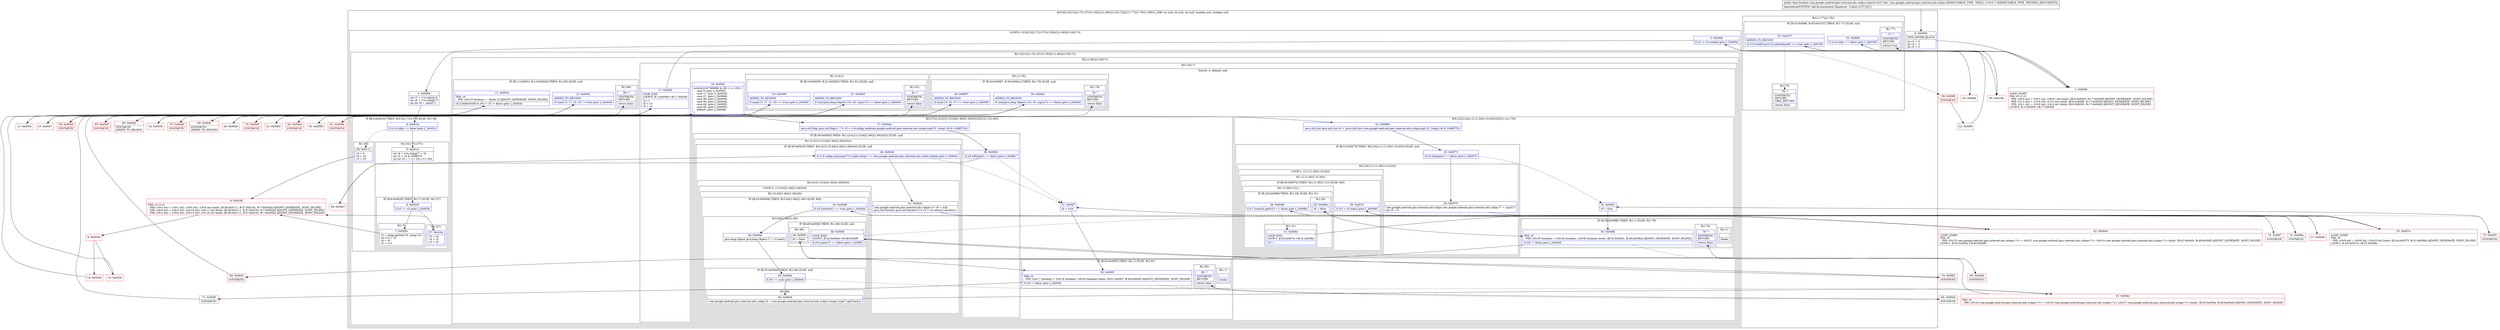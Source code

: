 digraph "CFG forcom.google.android.gms.internal.ads.zzdpn.zzam(Ljava\/lang\/Object;)Z" {
subgraph cluster_Region_1044557421 {
label = "R(3:0|(3:3|(2:5|(1:7)(1:57))(1:58)|(2:(1:80)|(2:16|17)))|(2:(1:77)|(1:76))) | DECL_VAR: int null, int null, int null, boolean null, boolean null\l";
node [shape=record,color=blue];
Node_0 [shape=record,label="{0\:\ 0x0000|MTH_ENTER_BLOCK\l|int r1 = 0\lint r3 = \-1\lint r0 = 0\l}"];
subgraph cluster_LoopRegion_595595614 {
label = "LOOP:0: (3:3|(2:5|(1:7)(1:57))(1:58)|(2:(1:80)|(2:16|17)))";
node [shape=record,color=blue];
Node_2 [shape=record,label="{2\:\ 0x000b|if (r1 \< r14.zzhka) goto L_0x000d\l}"];
subgraph cluster_Region_1691640845 {
label = "R(3:3|(2:5|(1:7)(1:57))(1:58)|(2:(1:80)|(2:16|17)))";
node [shape=record,color=blue];
Node_3 [shape=record,label="{3\:\ 0x000d|int r7 = r14.zzhjz[r1]\lint r8 = r14.zzhjq[r7]\lint int r9 = zzgu(r7)\l}"];
subgraph cluster_IfRegion_1922548899 {
label = "IF [B:4:0x001b] THEN: R(2:5|(1:7)(1:57)) ELSE: R(1:58)";
node [shape=record,color=blue];
Node_4 [shape=record,label="{4\:\ 0x001b|if (r14.zzhjx == false) goto L_0x001d\l}"];
subgraph cluster_Region_1920255185 {
label = "R(2:5|(1:7)(1:57))";
node [shape=record,color=blue];
Node_5 [shape=record,label="{5\:\ 0x001d|int r4 = r14.zzhjq[r7 + 2]\lint r5 = r4 & 1048575\lint int r4 = 1 \<\< (r4 \>\>\> 20)\l}"];
subgraph cluster_IfRegion_1330552636 {
label = "IF [B:6:0x0029] THEN: R(1:7) ELSE: R(1:57)";
node [shape=record,color=blue];
Node_6 [shape=record,label="{6\:\ 0x0029|if (r5 != r3) goto L_0x002b\l}"];
subgraph cluster_Region_106671039 {
label = "R(1:7)";
node [shape=record,color=blue];
Node_7 [shape=record,label="{7\:\ 0x002b|r3 = zzhjp.getInt(r15, (long) r5)\lint r13 = r4\lr4 = r5\lr5 = r13\l}"];
}
subgraph cluster_Region_376361738 {
label = "R(1:57)";
node [shape=record,color=blue];
Node_57 [shape=record,label="{57\:\ 0x010c|r5 = r4\lr4 = r3\lr3 = r0\l}"];
}
}
}
subgraph cluster_Region_893860472 {
label = "R(1:58)";
node [shape=record,color=blue];
Node_58 [shape=record,label="{58\:\ 0x0111|r5 = 0\lr4 = r3\lr3 = r0\l}"];
}
}
subgraph cluster_Region_1420260279 {
label = "R(2:(1:80)|(2:16|17))";
node [shape=record,color=blue];
subgraph cluster_IfRegion_1232605916 {
label = "IF [B:11:0x003c, B:13:0x0042] THEN: R(1:80) ELSE: null";
node [shape=record,color=blue];
Node_11 [shape=record,label="{11\:\ 0x003c|PHI: r0 \l  PHI: (r0v10 boolean) =  binds: [] A[DONT_GENERATE, DONT_INLINE]\l|if (((268435456 & r9) != 0) != false) goto L_0x003e\l}"];
Node_13 [shape=record,label="{13\:\ 0x0042|ADDED_TO_REGION\l|if (zza(r15, r7, r3, r5) != true) goto L_0x0044\l}"];
subgraph cluster_Region_907711850 {
label = "R(1:80)";
node [shape=record,color=blue];
Node_80 [shape=record,label="{80\:\ ?|SYNTHETIC\lRETURN\l|return false\l}"];
}
}
subgraph cluster_Region_140129395 {
label = "R(2:16|17)";
node [shape=record,color=blue];
subgraph cluster_SwitchRegion_584069424 {
label = "Switch: 4, default: null";
node [shape=record,color=blue];
Node_16 [shape=record,label="{16\:\ 0x004c|switch(((267386880 & r9) \>\>\> 20)) \{\l    case 9: goto L_0x0055;\l    case 17: goto L_0x0055;\l    case 27: goto L_0x0066;\l    case 49: goto L_0x0066;\l    case 50: goto L_0x00a4;\l    case 60: goto L_0x0093;\l    case 68: goto L_0x0093;\l    default: goto L_0x004f;\l\}\l}"];
subgraph cluster_Region_1201435461 {
label = "R(1:(1:81))";
node [shape=record,color=blue];
subgraph cluster_IfRegion_703491706 {
label = "IF [B:19:0x0059, B:21:0x0063] THEN: R(1:81) ELSE: null";
node [shape=record,color=blue];
Node_19 [shape=record,label="{19\:\ 0x0059|ADDED_TO_REGION\l|if (zza(r15, r7, r3, r5) == true) goto L_0x005b\l}"];
Node_21 [shape=record,label="{21\:\ 0x0063|ADDED_TO_REGION\l|if (zza((java.lang.Object) r15, r9, zzgr(r7)) == false) goto L_0x0044\l}"];
subgraph cluster_Region_190973385 {
label = "R(1:81)";
node [shape=record,color=blue];
Node_81 [shape=record,label="{81\:\ ?|SYNTHETIC\lRETURN\l|return false\l}"];
}
}
}
subgraph cluster_Region_924668034 {
label = "R(4:22|(2:24|(1:(1:(1:29)(1:31))(0)))|32|(1:1)(1:78))";
node [shape=record,color=blue];
Node_22 [shape=record,label="{22\:\ 0x0066|java.util.List java.util.List r0 = (java.util.List) com.google.android.gms.internal.ads.zzdqy.zzp(r15, (long) (r9 & 1048575))\l}"];
subgraph cluster_IfRegion_1378949457 {
label = "IF [B:23:0x0073] THEN: R(2:24|(1:(1:(1:29)(1:31))(0))) ELSE: null";
node [shape=record,color=blue];
Node_23 [shape=record,label="{23\:\ 0x0073|if (r0.isEmpty() == false) goto L_0x0075\l}"];
subgraph cluster_Region_628491717 {
label = "R(2:24|(1:(1:(1:29)(1:31))(0)))";
node [shape=record,color=blue];
Node_24 [shape=record,label="{24\:\ 0x0075|com.google.android.gms.internal.ads.zzdqa com.google.android.gms.internal.ads.zzdqa r7 = zzgr(r7)\lint r5 = 0\l}"];
subgraph cluster_LoopRegion_1689773529 {
label = "LOOP:1: (1:(1:(1:29)(1:31))(0))";
node [shape=record,color=blue];
subgraph cluster_Region_107257312 {
label = "R(1:(1:(1:29)(1:31))(0))";
node [shape=record,color=blue];
subgraph cluster_IfRegion_1280655877 {
label = "IF [B:26:0x007e] THEN: R(1:(1:29)(1:31)) ELSE: R(0)";
node [shape=record,color=blue];
Node_26 [shape=record,label="{26\:\ 0x007e|if (r5 \< r0.size()) goto L_0x0080\l}"];
subgraph cluster_Region_575062066 {
label = "R(1:(1:29)(1:31))";
node [shape=record,color=blue];
subgraph cluster_IfRegion_629730162 {
label = "IF [B:28:0x0088] THEN: R(1:29) ELSE: R(1:31)";
node [shape=record,color=blue];
Node_28 [shape=record,label="{28\:\ 0x0088|if (r7.zzam(r0.get(r5)) == false) goto L_0x008a\l}"];
subgraph cluster_Region_982067951 {
label = "R(1:29)";
node [shape=record,color=blue];
Node_29 [shape=record,label="{29\:\ 0x008a|r0 = false\l}"];
}
subgraph cluster_Region_1613252478 {
label = "R(1:31)";
node [shape=record,color=blue];
Node_31 [shape=record,label="{31\:\ 0x008e|LOOP_END\lLOOP:1: B:25:0x007a\-\>B:31:0x008e\l|r5++\l}"];
}
}
}
subgraph cluster_Region_965854718 {
label = "R(0)";
node [shape=record,color=blue];
}
}
}
}
}
}
Node_32 [shape=record,label="{32\:\ 0x0091|r0 = true\l}"];
subgraph cluster_IfRegion_1658021432 {
label = "IF [B:30:0x008b] THEN: R(1:1) ELSE: R(1:78)";
node [shape=record,color=blue];
Node_30 [shape=record,label="{30\:\ 0x008b|PHI: r0 \l  PHI: (r0v35 boolean) = (r0v34 boolean), (r0v36 boolean) binds: [B:32:0x0091, B:29:0x008a] A[DONT_GENERATE, DONT_INLINE]\l|if (r0 != false) goto L_0x004f\l}"];
subgraph cluster_Region_1081768991 {
label = "R(1:1)";
node [shape=record,color=blue];
Node_InsnContainer_1411998578 [shape=record,label="{|break\l}"];
}
subgraph cluster_Region_1671488060 {
label = "R(1:78)";
node [shape=record,color=blue];
Node_78 [shape=record,label="{78\:\ ?|SYNTHETIC\lRETURN\l|return false\l}"];
}
}
}
subgraph cluster_Region_1180923448 {
label = "R(4:37|(1:(2:41|(1:(3:44|(1:46)|(1:49))(0))))|51|(1:1)(1:82))";
node [shape=record,color=blue];
Node_37 [shape=record,label="{37\:\ 0x00a4|java.util.Map java.util.Map\<?, ?\> r5 = r14.zzhkg.zzaf(com.google.android.gms.internal.ads.zzdqy.zzp(r15, (long) (r9 & 1048575)))\l}"];
subgraph cluster_IfRegion_622941173 {
label = "IF [B:38:0x00b5] THEN: R(1:(2:41|(1:(3:44|(1:46)|(1:49))(0)))) ELSE: null";
node [shape=record,color=blue];
Node_38 [shape=record,label="{38\:\ 0x00b5|if (r5.isEmpty() == false) goto L_0x00b7\l}"];
subgraph cluster_Region_448506582 {
label = "R(1:(2:41|(1:(3:44|(1:46)|(1:49))(0))))";
node [shape=record,color=blue];
subgraph cluster_IfRegion_1903173622 {
label = "IF [B:40:0x00c9] THEN: R(2:41|(1:(3:44|(1:46)|(1:49))(0))) ELSE: null";
node [shape=record,color=blue];
Node_40 [shape=record,label="{40\:\ 0x00c9|if (r14.zzhkg.zzaj(zzgs(r7)).zzhjk.zzbaj() == com.google.android.gms.internal.ads.zzdrm.zzhnk) goto L_0x00cb\l}"];
subgraph cluster_Region_2019925651 {
label = "R(2:41|(1:(3:44|(1:46)|(1:49))(0)))";
node [shape=record,color=blue];
Node_41 [shape=record,label="{41\:\ 0x00cb|com.google.android.gms.internal.ads.zzdqa\<?\> r0 = null\ljava.util.Iterator java.util.Iterator\<?\> r5 = r5.values().iterator()\l}"];
subgraph cluster_LoopRegion_162703130 {
label = "LOOP:2: (1:(3:44|(1:46)|(1:49))(0))";
node [shape=record,color=blue];
subgraph cluster_Region_379545517 {
label = "R(1:(3:44|(1:46)|(1:49))(0))";
node [shape=record,color=blue];
subgraph cluster_IfRegion_2010369273 {
label = "IF [B:43:0x00d8] THEN: R(3:44|(1:46)|(1:49)) ELSE: R(0)";
node [shape=record,color=blue];
Node_43 [shape=record,label="{43\:\ 0x00d8|if (r5.hasNext() == true) goto L_0x00da\l}"];
subgraph cluster_Region_872772455 {
label = "R(3:44|(1:46)|(1:49))";
node [shape=record,color=blue];
Node_44 [shape=record,label="{44\:\ 0x00da|java.lang.Object java.lang.Object r7 = r5.next()\l}"];
subgraph cluster_IfRegion_1361505944 {
label = "IF [B:45:0x00de] THEN: R(1:46) ELSE: null";
node [shape=record,color=blue];
Node_45 [shape=record,label="{45\:\ 0x00de|if (r0 == null) goto L_0x00e0\l}"];
subgraph cluster_Region_2117579856 {
label = "R(1:46)";
node [shape=record,color=blue];
Node_46 [shape=record,label="{46\:\ 0x00e0|com.google.android.gms.internal.ads.zzdqa r0 = com.google.android.gms.internal.ads.zzdpw.zzazg().zzg(r7.getClass())\l}"];
}
}
subgraph cluster_IfRegion_98792233 {
label = "IF [B:48:0x00f0] THEN: R(1:49) ELSE: null";
node [shape=record,color=blue];
Node_48 [shape=record,label="{48\:\ 0x00f0|LOOP_END\lLOOP:2: B:42:0x00d4\-\>B:48:0x00f0\l|if (r0.zzam(r7) == false) goto L_0x00f2\l}"];
subgraph cluster_Region_627766545 {
label = "R(1:49)";
node [shape=record,color=blue];
Node_49 [shape=record,label="{49\:\ 0x00f2|r0 = false\l}"];
}
}
}
subgraph cluster_Region_1917507136 {
label = "R(0)";
node [shape=record,color=blue];
}
}
}
}
}
}
}
}
Node_51 [shape=record,label="{51\:\ 0x00f7|r0 = true\l}"];
subgraph cluster_IfRegion_903884741 {
label = "IF [B:50:0x00f3] THEN: R(1:1) ELSE: R(1:82)";
node [shape=record,color=blue];
Node_50 [shape=record,label="{50\:\ 0x00f3|PHI: r0 \l  PHI: (r0v17 boolean) = (r0v16 boolean), (r0v25 boolean) binds: [B:51:0x00f7, B:49:0x00f2] A[DONT_GENERATE, DONT_INLINE]\l|if (r0 != false) goto L_0x004f\l}"];
subgraph cluster_Region_704042004 {
label = "R(1:1)";
node [shape=record,color=blue];
Node_InsnContainer_1153002632 [shape=record,label="{|break\l}"];
}
subgraph cluster_Region_1617250953 {
label = "R(1:82)";
node [shape=record,color=blue];
Node_82 [shape=record,label="{82\:\ ?|SYNTHETIC\lRETURN\l|return false\l}"];
}
}
}
subgraph cluster_Region_1422909255 {
label = "R(1:(1:79))";
node [shape=record,color=blue];
subgraph cluster_IfRegion_2014776822 {
label = "IF [B:34:0x0097, B:36:0x00a1] THEN: R(1:79) ELSE: null";
node [shape=record,color=blue];
Node_34 [shape=record,label="{34\:\ 0x0097|ADDED_TO_REGION\l|if (zza(r15, r8, r7) == true) goto L_0x0099\l}"];
Node_36 [shape=record,label="{36\:\ 0x00a1|ADDED_TO_REGION\l|if (zza((java.lang.Object) r15, r9, zzgr(r7)) == false) goto L_0x0044\l}"];
subgraph cluster_Region_1267136446 {
label = "R(1:79)";
node [shape=record,color=blue];
Node_79 [shape=record,label="{79\:\ ?|SYNTHETIC\lRETURN\l|return false\l}"];
}
}
}
}
Node_17 [shape=record,label="{17\:\ 0x004f|LOOP_END\lLOOP:0: B:1:0x0009\-\>B:17:0x004f\l|r1++\lr0 = r3\lr3 = r4\l}"];
}
}
}
}
subgraph cluster_Region_1154748266 {
label = "R(2:(1:77)|(1:76))";
node [shape=record,color=blue];
subgraph cluster_IfRegion_246359163 {
label = "IF [B:53:0x00fb, B:55:0x0107] THEN: R(1:77) ELSE: null";
node [shape=record,color=blue];
Node_53 [shape=record,label="{53\:\ 0x00fb|if (r14.zzhjv == false) goto L_0x0109\l}"];
Node_55 [shape=record,label="{55\:\ 0x0107|ADDED_TO_REGION\l|if (r14.zzhkf.zzy(r15).isInitialized() == true) goto L_0x0109\l}"];
subgraph cluster_Region_615573262 {
label = "R(1:77)";
node [shape=record,color=blue];
Node_77 [shape=record,label="{77\:\ ?|SYNTHETIC\lRETURN\l|return true\l}"];
}
}
subgraph cluster_Region_1492635425 {
label = "R(1:76)";
node [shape=record,color=blue];
Node_76 [shape=record,label="{76\:\ ?|SYNTHETIC\lRETURN\lORIG_RETURN\l|return false\l}"];
}
}
}
Node_1 [shape=record,color=red,label="{1\:\ 0x0009|LOOP_START\lPHI: r0 r1 r3 \l  PHI: (r0v2 int) = (r0v1 int), (r0v41 int) binds: [B:0:0x0000, B:17:0x004f] A[DONT_GENERATE, DONT_INLINE]\l  PHI: (r1v1 int) = (r1v0 int), (r1v2 int) binds: [B:0:0x0000, B:17:0x004f] A[DONT_GENERATE, DONT_INLINE]\l  PHI: (r3v1 int) = (r3v0 int), (r3v4 int) binds: [B:0:0x0000, B:17:0x004f] A[DONT_GENERATE, DONT_INLINE]\lLOOP:0: B:1:0x0009\-\>B:17:0x004f\l}"];
Node_8 [shape=record,color=red,label="{8\:\ 0x0036|PHI: r3 r4 r5 \l  PHI: (r3v3 int) = (r3v2 int), (r3v5 int), (r3v6 int) binds: [B:58:0x0111, B:57:0x010c, B:7:0x002b] A[DONT_GENERATE, DONT_INLINE]\l  PHI: (r4v5 int) = (r4v4 int), (r4v10 int), (r4v11 int) binds: [B:58:0x0111, B:57:0x010c, B:7:0x002b] A[DONT_GENERATE, DONT_INLINE]\l  PHI: (r5v1 int) = (r5v0 int), (r5v13 int), (r5v14 int) binds: [B:58:0x0111, B:57:0x010c, B:7:0x002b] A[DONT_GENERATE, DONT_INLINE]\l}"];
Node_9 [shape=record,color=red,label="{9\:\ 0x0039}"];
Node_10 [shape=record,color=red,label="{10\:\ 0x003b}"];
Node_12 [shape=record,color=red,label="{12\:\ 0x003e}"];
Node_14 [shape=record,color=red,label="{14\:\ 0x0045}"];
Node_15 [shape=record,color=red,label="{15\:\ 0x0047}"];
Node_18 [shape=record,color=red,label="{18\:\ 0x0055}"];
Node_20 [shape=record,color=red,label="{20\:\ 0x005b}"];
Node_25 [shape=record,color=red,label="{25\:\ 0x007a|LOOP_START\lPHI: r5 \l  PHI: (r5v9 int) = (r5v8 int), (r5v10 int) binds: [B:24:0x0075, B:31:0x008e] A[DONT_GENERATE, DONT_INLINE]\lLOOP:1: B:25:0x007a\-\>B:31:0x008e\l}"];
Node_27 [shape=record,color=red,label="{27\:\ 0x0080}"];
Node_33 [shape=record,color=red,label="{33\:\ 0x0093}"];
Node_35 [shape=record,color=red,label="{35\:\ 0x0099}"];
Node_39 [shape=record,color=red,label="{39\:\ 0x00b7}"];
Node_42 [shape=record,color=red,label="{42\:\ 0x00d4|LOOP_START\lPHI: r0 \l  PHI: (r0v23 com.google.android.gms.internal.ads.zzdqa\<?\>) = (r0v22 com.google.android.gms.internal.ads.zzdqa\<?\>), (r0v24 com.google.android.gms.internal.ads.zzdqa\<?\>) binds: [B:41:0x00cb, B:48:0x00f0] A[DONT_GENERATE, DONT_INLINE]\lLOOP:2: B:42:0x00d4\-\>B:48:0x00f0\l}"];
Node_47 [shape=record,color=red,label="{47\:\ 0x00ec|PHI: r0 \l  PHI: (r0v24 com.google.android.gms.internal.ads.zzdqa\<?\>) = (r0v23 com.google.android.gms.internal.ads.zzdqa\<?\>), (r0v27 com.google.android.gms.internal.ads.zzdqa\<?\>) binds: [B:45:0x00de, B:46:0x00e0] A[DONT_GENERATE, DONT_INLINE]\l}"];
Node_52 [shape=record,color=red,label="{52\:\ 0x00f9}"];
Node_54 [shape=record,color=red,label="{54\:\ 0x00fd}"];
Node_56 [shape=record,color=red,label="{56\:\ 0x0109}"];
Node_59 [shape=record,color=red,label="{59\:\ 0x00f9|SYNTHETIC\l}"];
Node_60 [shape=record,color=red,label="{60\:\ 0x0044|SYNTHETIC\l}"];
Node_61 [shape=record,color=red,label="{61\:\ 0x0044|SYNTHETIC\l}"];
Node_62 [shape=record,color=red,label="{62\:\ 0x0044|SYNTHETIC\l}"];
Node_63 [shape=record,color=red,label="{63\:\ 0x0044|SYNTHETIC\l}"];
Node_64 [shape=record,color=red,label="{64\:\ 0x0044|SYNTHETIC\l}"];
Node_65 [shape=record,color=red,label="{65\:\ 0x004f|SYNTHETIC\l}"];
Node_66 [shape=record,color=red,label="{66\:\ 0x004f|SYNTHETIC\lADDED_TO_REGION\l}"];
Node_67 [shape=record,color=red,label="{67\:\ 0x004f|SYNTHETIC\l}"];
Node_68 [shape=record,color=red,label="{68\:\ 0x004f|SYNTHETIC\l}"];
Node_69 [shape=record,color=red,label="{69\:\ 0x004f|SYNTHETIC\lADDED_TO_REGION\l}"];
Node_70 [shape=record,color=red,label="{70\:\ 0x004f|SYNTHETIC\l}"];
Node_71 [shape=record,color=red,label="{71\:\ 0x004f|SYNTHETIC\l}"];
Node_72 [shape=record,color=red,label="{72\:\ 0x008a|SYNTHETIC\l}"];
Node_73 [shape=record,color=red,label="{73\:\ 0x0091|SYNTHETIC\l}"];
Node_74 [shape=record,color=red,label="{74\:\ 0x00f2|SYNTHETIC\l}"];
Node_75 [shape=record,color=red,label="{75\:\ 0x00f7|SYNTHETIC\l}"];
MethodNode[shape=record,label="{public final boolean com.google.android.gms.internal.ads.zzdpn.zzam((r14v0 'this' com.google.android.gms.internal.ads.zzdpn A[IMMUTABLE_TYPE, THIS]), (r15v0 T A[IMMUTABLE_TYPE, METHOD_ARGUMENT]))  | Annotation[SYSTEM, dalvik.annotation.Signature, \{value=[(TT;)Z]\}]\l}"];
MethodNode -> Node_0;
Node_0 -> Node_1;
Node_2 -> Node_3;
Node_2 -> Node_59[style=dashed];
Node_3 -> Node_4;
Node_4 -> Node_5;
Node_4 -> Node_58[style=dashed];
Node_5 -> Node_6;
Node_6 -> Node_7;
Node_6 -> Node_57[style=dashed];
Node_7 -> Node_8;
Node_57 -> Node_8;
Node_58 -> Node_8;
Node_11 -> Node_12;
Node_11 -> Node_15[style=dashed];
Node_13 -> Node_15[style=dashed];
Node_13 -> Node_62;
Node_16 -> Node_18;
Node_16 -> Node_22;
Node_16 -> Node_33;
Node_16 -> Node_37;
Node_16 -> Node_65;
Node_19 -> Node_20;
Node_19 -> Node_66[style=dashed];
Node_21 -> Node_63;
Node_21 -> Node_67[style=dashed];
Node_22 -> Node_23;
Node_23 -> Node_24;
Node_23 -> Node_32[style=dashed];
Node_24 -> Node_25;
Node_26 -> Node_27;
Node_26 -> Node_73[style=dashed];
Node_28 -> Node_31[style=dashed];
Node_28 -> Node_72;
Node_29 -> Node_30;
Node_31 -> Node_25;
Node_32 -> Node_30;
Node_30 -> Node_60[style=dashed];
Node_30 -> Node_68;
Node_37 -> Node_38;
Node_38 -> Node_39;
Node_38 -> Node_51[style=dashed];
Node_40 -> Node_41;
Node_40 -> Node_51[style=dashed];
Node_41 -> Node_42;
Node_43 -> Node_44;
Node_43 -> Node_75[style=dashed];
Node_44 -> Node_45;
Node_45 -> Node_46;
Node_45 -> Node_47[style=dashed];
Node_46 -> Node_47;
Node_48 -> Node_42[style=dashed];
Node_48 -> Node_74;
Node_49 -> Node_50;
Node_51 -> Node_50;
Node_50 -> Node_64[style=dashed];
Node_50 -> Node_71;
Node_34 -> Node_35;
Node_34 -> Node_69[style=dashed];
Node_36 -> Node_61;
Node_36 -> Node_70[style=dashed];
Node_17 -> Node_1;
Node_53 -> Node_54[style=dashed];
Node_53 -> Node_56;
Node_55 -> Node_56;
Node_55 -> Node_76[style=dashed];
Node_1 -> Node_2;
Node_8 -> Node_9;
Node_9 -> Node_10;
Node_9 -> Node_14;
Node_10 -> Node_11;
Node_12 -> Node_13;
Node_14 -> Node_11;
Node_15 -> Node_16;
Node_18 -> Node_19;
Node_20 -> Node_21;
Node_25 -> Node_26;
Node_27 -> Node_28;
Node_33 -> Node_34;
Node_35 -> Node_36;
Node_39 -> Node_40;
Node_42 -> Node_43;
Node_47 -> Node_48;
Node_52 -> Node_53;
Node_54 -> Node_55;
Node_56 -> Node_77;
Node_59 -> Node_52;
Node_60 -> Node_78;
Node_61 -> Node_79;
Node_62 -> Node_80;
Node_63 -> Node_81;
Node_64 -> Node_82;
Node_65 -> Node_17;
Node_66 -> Node_17;
Node_67 -> Node_17;
Node_68 -> Node_17;
Node_69 -> Node_17;
Node_70 -> Node_17;
Node_71 -> Node_17;
Node_72 -> Node_29;
Node_73 -> Node_32;
Node_74 -> Node_49;
Node_75 -> Node_51;
}

